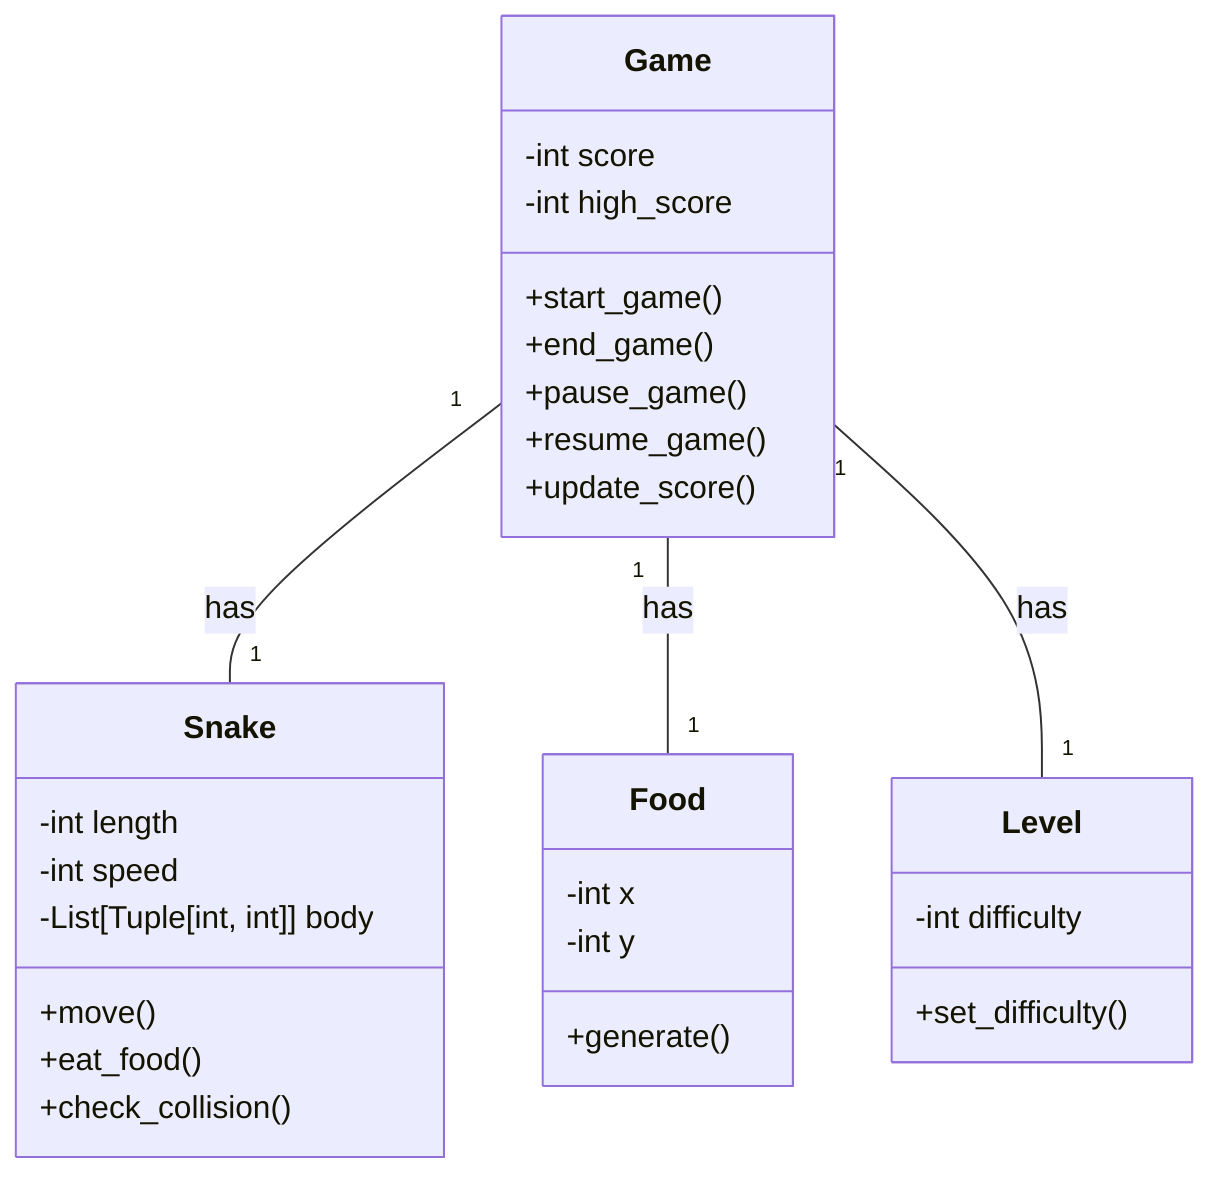 classDiagram
    class Game{
        -int score
        -int high_score
        +start_game()
        +end_game()
        +pause_game()
        +resume_game()
        +update_score()
    }
    class Snake{
        -int length
        -int speed
        -List[Tuple[int, int]] body
        +move()
        +eat_food()
        +check_collision()
    }
    class Food{
        -int x
        -int y
        +generate()
    }
    class Level{
        -int difficulty
        +set_difficulty()
    }
    Game "1" -- "1" Snake: has
    Game "1" -- "1" Food: has
    Game "1" -- "1" Level: has